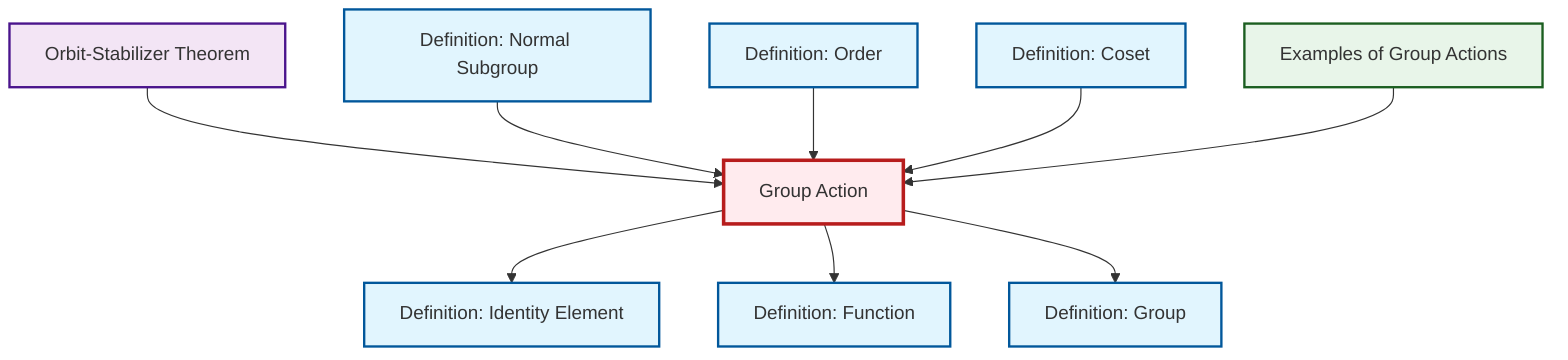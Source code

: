 graph TD
    classDef definition fill:#e1f5fe,stroke:#01579b,stroke-width:2px
    classDef theorem fill:#f3e5f5,stroke:#4a148c,stroke-width:2px
    classDef axiom fill:#fff3e0,stroke:#e65100,stroke-width:2px
    classDef example fill:#e8f5e9,stroke:#1b5e20,stroke-width:2px
    classDef current fill:#ffebee,stroke:#b71c1c,stroke-width:3px
    def-identity-element["Definition: Identity Element"]:::definition
    def-order["Definition: Order"]:::definition
    def-group-action["Group Action"]:::definition
    ex-group-action-examples["Examples of Group Actions"]:::example
    def-function["Definition: Function"]:::definition
    def-coset["Definition: Coset"]:::definition
    thm-orbit-stabilizer["Orbit-Stabilizer Theorem"]:::theorem
    def-normal-subgroup["Definition: Normal Subgroup"]:::definition
    def-group["Definition: Group"]:::definition
    def-group-action --> def-identity-element
    thm-orbit-stabilizer --> def-group-action
    def-normal-subgroup --> def-group-action
    def-group-action --> def-function
    def-group-action --> def-group
    def-order --> def-group-action
    def-coset --> def-group-action
    ex-group-action-examples --> def-group-action
    class def-group-action current